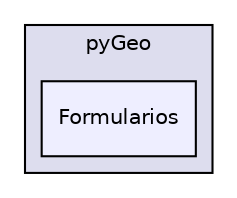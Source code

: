 digraph "/home/toni/Dropbox/pyGeo/Formularios" {
  compound=true
  node [ fontsize="10", fontname="Helvetica"];
  edge [ labelfontsize="10", labelfontname="Helvetica"];
  subgraph clusterdir_e2627865121f9a1fcbd3858eeb7187ed {
    graph [ bgcolor="#ddddee", pencolor="black", label="pyGeo" fontname="Helvetica", fontsize="10", URL="dir_e2627865121f9a1fcbd3858eeb7187ed.html"]
  dir_0923afa793b6095096d51ae0d6da99eb [shape=box, label="Formularios", style="filled", fillcolor="#eeeeff", pencolor="black", URL="dir_0923afa793b6095096d51ae0d6da99eb.html"];
  }
}
